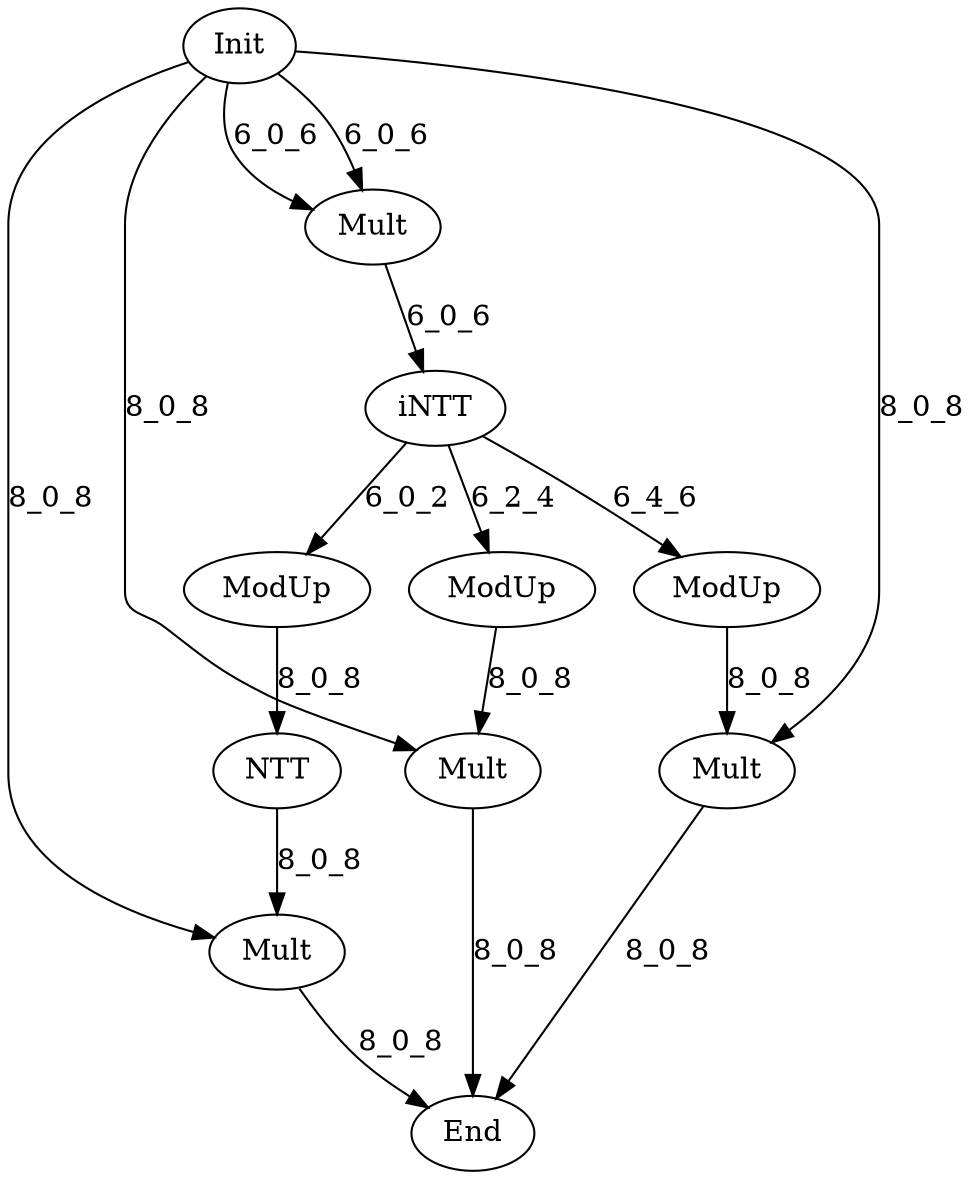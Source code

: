 digraph G {
Init[label="Init"];
End[label="End"];
Multd1[label="Mult"];
ModUp1[label="ModUp"];
ModUp2[label="ModUp"];
ModUp3[label="ModUp"];
Mult1[label="Mult"];
Mult2[label="Mult"];
Mult3[label="Mult"];
iNTT[label="iNTT"];
NTT1[label="NTT"];
Init -> Multd1[label="6_0_6"];
Init -> Multd1[label="6_0_6"];
Multd1 -> iNTT[label="6_0_6"];
iNTT -> ModUp1[label="6_0_2"];
iNTT -> ModUp2[label="6_2_4"];
iNTT -> ModUp3[label="6_4_6"];
ModUp1 -> NTT1[label="8_0_8"];
NTT1 -> Mult1[label="8_0_8"];
ModUp2 -> Mult2[label="8_0_8"];
ModUp3 -> Mult3[label="8_0_8"];
Init -> Mult1[label="8_0_8"];
Init -> Mult2[label="8_0_8"];
Init -> Mult3[label="8_0_8"];
Mult1 -> End[label="8_0_8"];
Mult2 -> End[label="8_0_8"];
Mult3 -> End[label="8_0_8"];
}